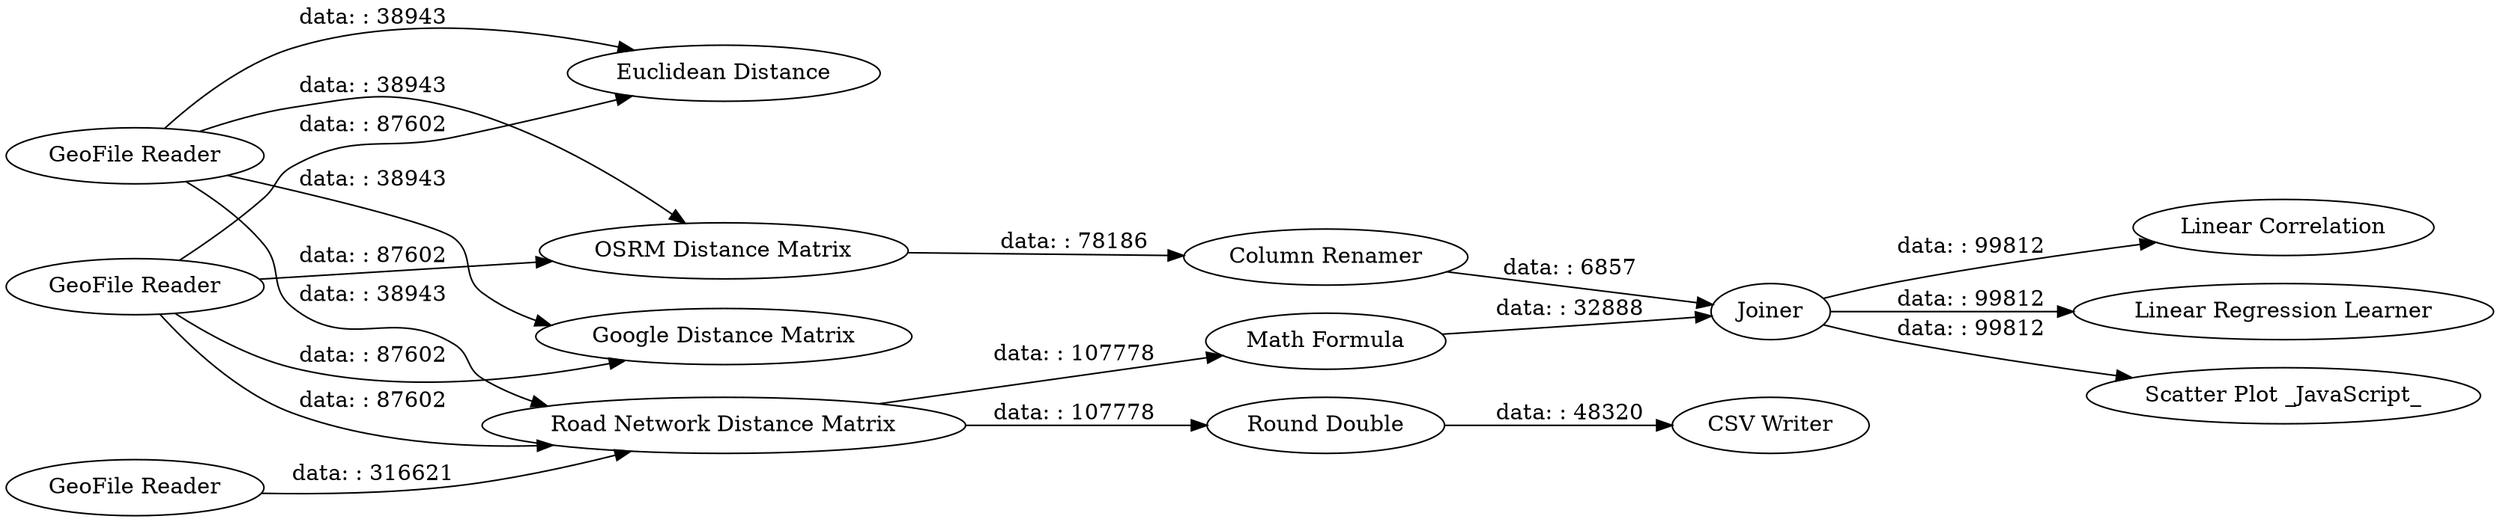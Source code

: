 digraph {
	"228116867709932793_2" [label="GeoFile Reader"]
	"228116867709932793_3" [label="Euclidean Distance"]
	"228116867709932793_8" [label="Math Formula"]
	"228116867709932793_15" [label="CSV Writer"]
	"228116867709932793_9" [label="Column Renamer"]
	"228116867709932793_14" [label="Round Double"]
	"228116867709932793_5" [label="Google Distance Matrix"]
	"228116867709932793_7" [label="Road Network Distance Matrix"]
	"228116867709932793_1" [label="GeoFile Reader"]
	"228116867709932793_6" [label="GeoFile Reader"]
	"228116867709932793_11" [label="Linear Correlation"]
	"228116867709932793_13" [label="Linear Regression Learner"]
	"228116867709932793_12" [label="Scatter Plot _JavaScript_"]
	"228116867709932793_10" [label=Joiner]
	"228116867709932793_4" [label="OSRM Distance Matrix"]
	"228116867709932793_10" -> "228116867709932793_13" [label="data: : 99812"]
	"228116867709932793_2" -> "228116867709932793_4" [label="data: : 87602"]
	"228116867709932793_1" -> "228116867709932793_7" [label="data: : 38943"]
	"228116867709932793_2" -> "228116867709932793_3" [label="data: : 87602"]
	"228116867709932793_8" -> "228116867709932793_10" [label="data: : 32888"]
	"228116867709932793_6" -> "228116867709932793_7" [label="data: : 316621"]
	"228116867709932793_14" -> "228116867709932793_15" [label="data: : 48320"]
	"228116867709932793_9" -> "228116867709932793_10" [label="data: : 6857"]
	"228116867709932793_7" -> "228116867709932793_8" [label="data: : 107778"]
	"228116867709932793_1" -> "228116867709932793_4" [label="data: : 38943"]
	"228116867709932793_1" -> "228116867709932793_5" [label="data: : 38943"]
	"228116867709932793_1" -> "228116867709932793_3" [label="data: : 38943"]
	"228116867709932793_2" -> "228116867709932793_7" [label="data: : 87602"]
	"228116867709932793_4" -> "228116867709932793_9" [label="data: : 78186"]
	"228116867709932793_7" -> "228116867709932793_14" [label="data: : 107778"]
	"228116867709932793_10" -> "228116867709932793_11" [label="data: : 99812"]
	"228116867709932793_2" -> "228116867709932793_5" [label="data: : 87602"]
	"228116867709932793_10" -> "228116867709932793_12" [label="data: : 99812"]
	rankdir=LR
}
